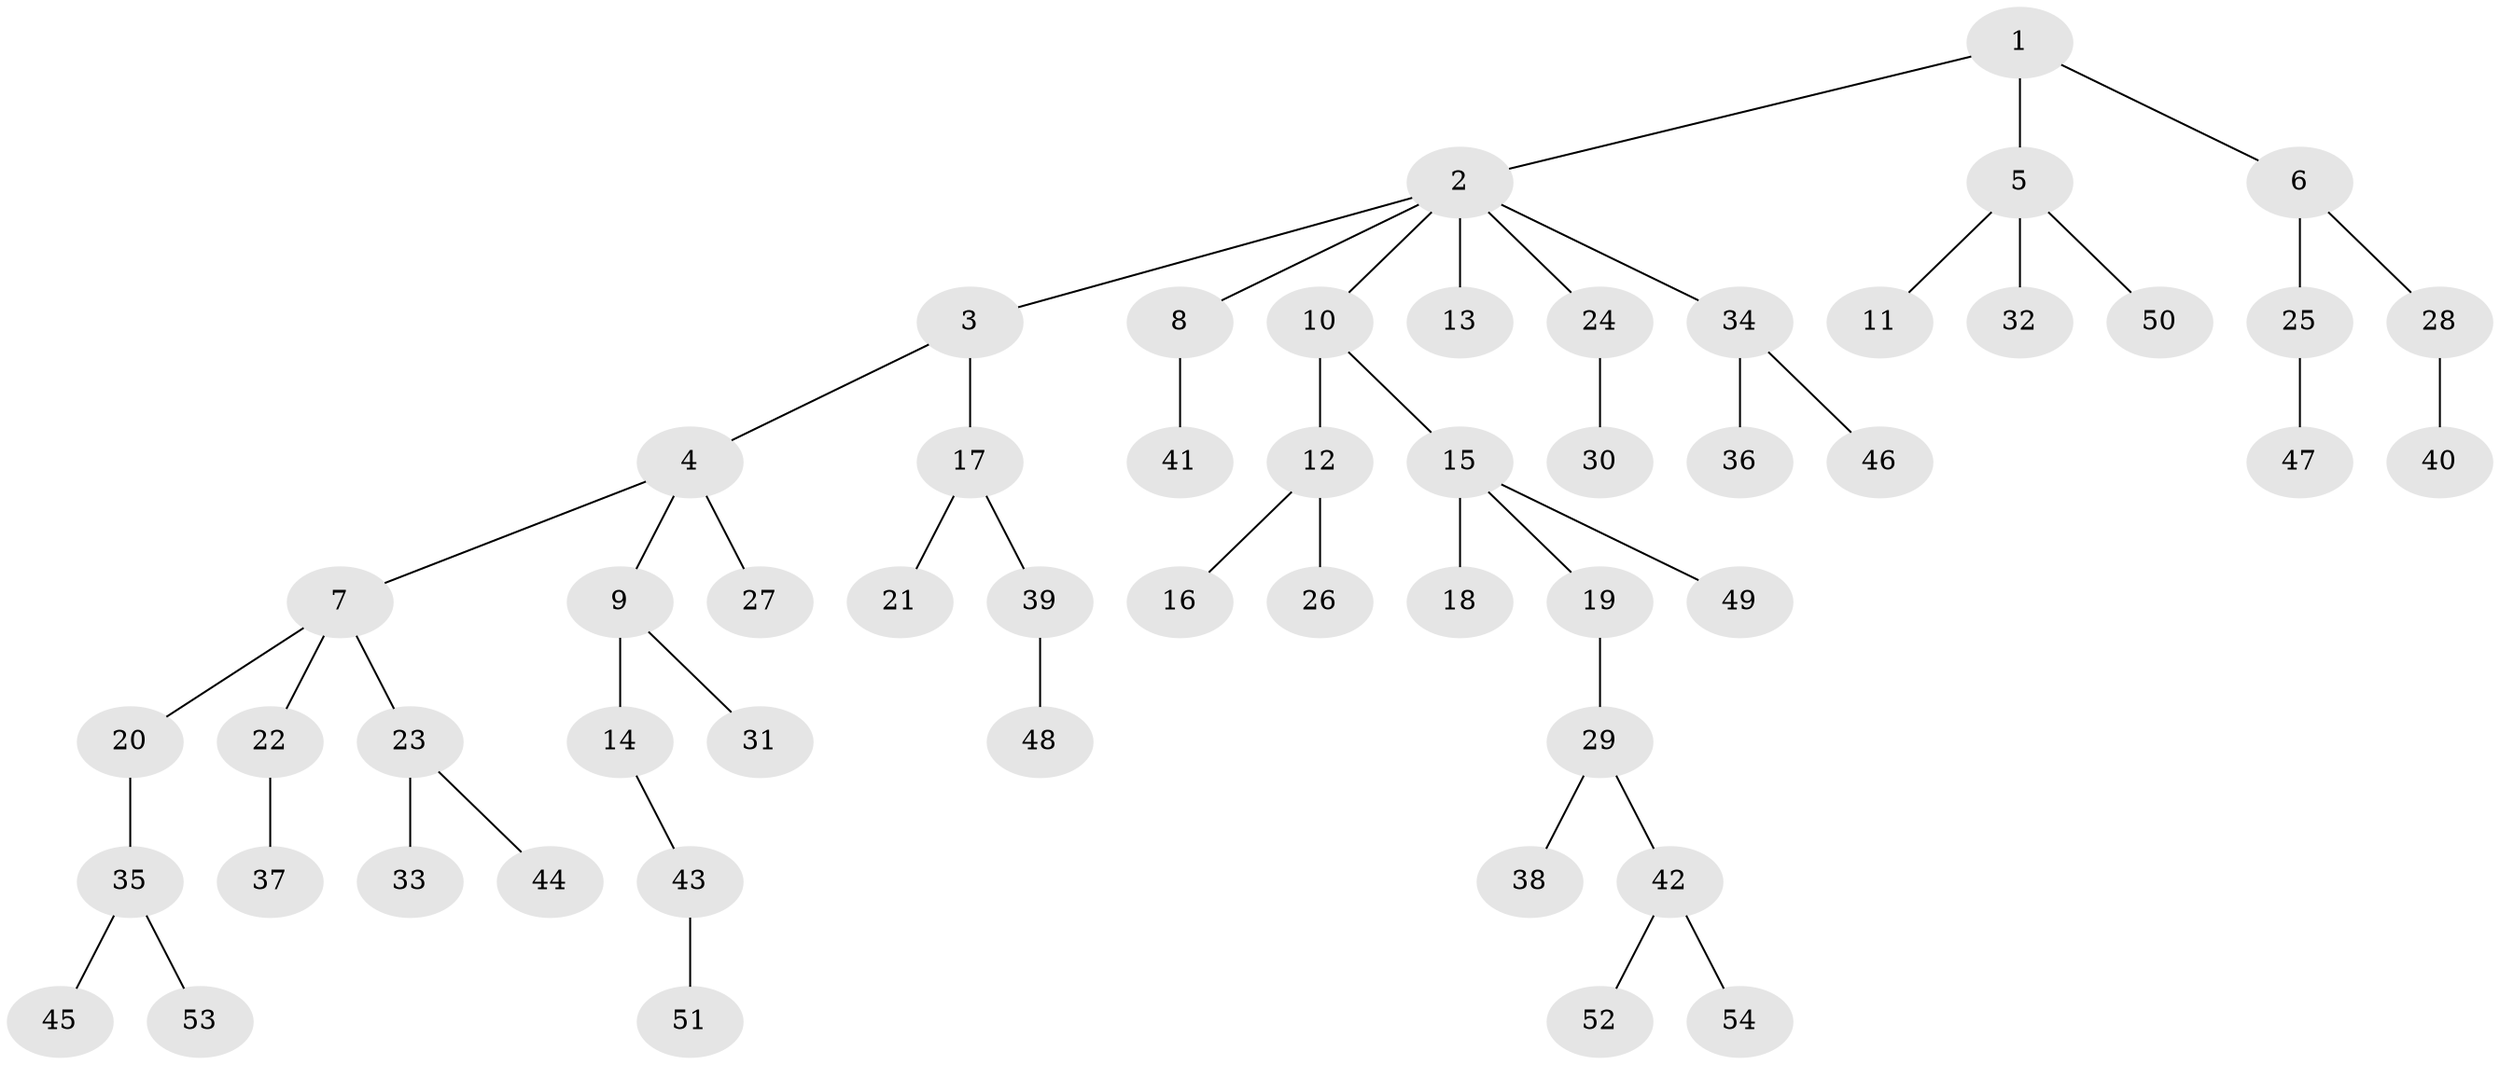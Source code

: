 // Generated by graph-tools (version 1.1) at 2025/36/03/09/25 02:36:36]
// undirected, 54 vertices, 53 edges
graph export_dot {
graph [start="1"]
  node [color=gray90,style=filled];
  1;
  2;
  3;
  4;
  5;
  6;
  7;
  8;
  9;
  10;
  11;
  12;
  13;
  14;
  15;
  16;
  17;
  18;
  19;
  20;
  21;
  22;
  23;
  24;
  25;
  26;
  27;
  28;
  29;
  30;
  31;
  32;
  33;
  34;
  35;
  36;
  37;
  38;
  39;
  40;
  41;
  42;
  43;
  44;
  45;
  46;
  47;
  48;
  49;
  50;
  51;
  52;
  53;
  54;
  1 -- 2;
  1 -- 5;
  1 -- 6;
  2 -- 3;
  2 -- 8;
  2 -- 10;
  2 -- 13;
  2 -- 24;
  2 -- 34;
  3 -- 4;
  3 -- 17;
  4 -- 7;
  4 -- 9;
  4 -- 27;
  5 -- 11;
  5 -- 32;
  5 -- 50;
  6 -- 25;
  6 -- 28;
  7 -- 20;
  7 -- 22;
  7 -- 23;
  8 -- 41;
  9 -- 14;
  9 -- 31;
  10 -- 12;
  10 -- 15;
  12 -- 16;
  12 -- 26;
  14 -- 43;
  15 -- 18;
  15 -- 19;
  15 -- 49;
  17 -- 21;
  17 -- 39;
  19 -- 29;
  20 -- 35;
  22 -- 37;
  23 -- 33;
  23 -- 44;
  24 -- 30;
  25 -- 47;
  28 -- 40;
  29 -- 38;
  29 -- 42;
  34 -- 36;
  34 -- 46;
  35 -- 45;
  35 -- 53;
  39 -- 48;
  42 -- 52;
  42 -- 54;
  43 -- 51;
}
